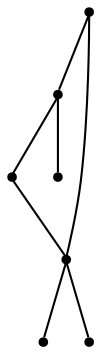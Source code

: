 graph {
  node [shape=point,comment="{\"directed\":false,\"doi\":\"10.1007/978-3-030-68766-3_34\",\"figure\":\"2 (5)\"}"]

  v0 [pos="1575.2582894326674,946.233057909503"]
  v1 [pos="1525.6399291609052,946.233057909503"]
  v2 [pos="1608.3353628144655,946.231404630905"]
  v3 [pos="1575.2582894326674,1062.04178995825"]
  v4 [pos="1525.639929160905,1062.04178995825"]
  v5 [pos="1525.6409783697973,1089.2939574583515"]
  v6 [pos="1492.5606301844878,1062.044110907051"]

  v0 -- v1 [id="-1",pos="1575.2582894326674,946.233057909503 1525.6399291609052,946.233057909503 1525.6399291609052,946.233057909503 1525.6399291609052,946.233057909503"]
  v0 -- v2 [id="-3",pos="1575.2582894326674,946.233057909503 1608.3353628144655,946.231404630905 1608.3353628144655,946.231404630905 1608.3353628144655,946.231404630905"]
  v3 -- v0 [id="-4",pos="1575.2582894326674,1062.04178995825 1575.2582894326674,946.233057909503 1575.2582894326674,946.233057909503 1575.2582894326674,946.233057909503"]
  v3 -- v4 [id="-5",pos="1575.2582894326674,1062.04178995825 1525.639929160905,1062.04178995825 1525.639929160905,1062.04178995825 1525.639929160905,1062.04178995825"]
  v4 -- v6 [id="-6",pos="1525.639929160905,1062.04178995825 1492.5606301844878,1062.044110907051 1492.5606301844878,1062.044110907051 1492.5606301844878,1062.044110907051"]
  v4 -- v5 [id="-8",pos="1525.639929160905,1062.04178995825 1525.6409783697973,1089.2939574583515 1525.6409783697973,1089.2939574583515 1525.6409783697973,1089.2939574583515"]
  v1 -- v4 [id="-10",pos="1525.6399291609052,946.233057909503 1525.639929160905,1062.04178995825 1525.639929160905,1062.04178995825 1525.639929160905,1062.04178995825"]
}